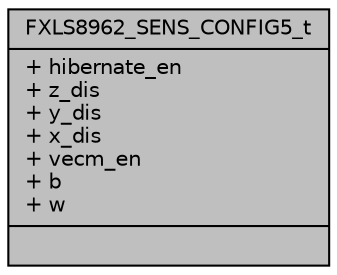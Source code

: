 digraph "FXLS8962_SENS_CONFIG5_t"
{
  edge [fontname="Helvetica",fontsize="10",labelfontname="Helvetica",labelfontsize="10"];
  node [fontname="Helvetica",fontsize="10",shape=record];
  Node1 [label="{FXLS8962_SENS_CONFIG5_t\n|+ hibernate_en\l+ z_dis\l+ y_dis\l+ x_dis\l+ vecm_en\l+ b\l+ w\l|}",height=0.2,width=0.4,color="black", fillcolor="grey75", style="filled", fontcolor="black"];
}

